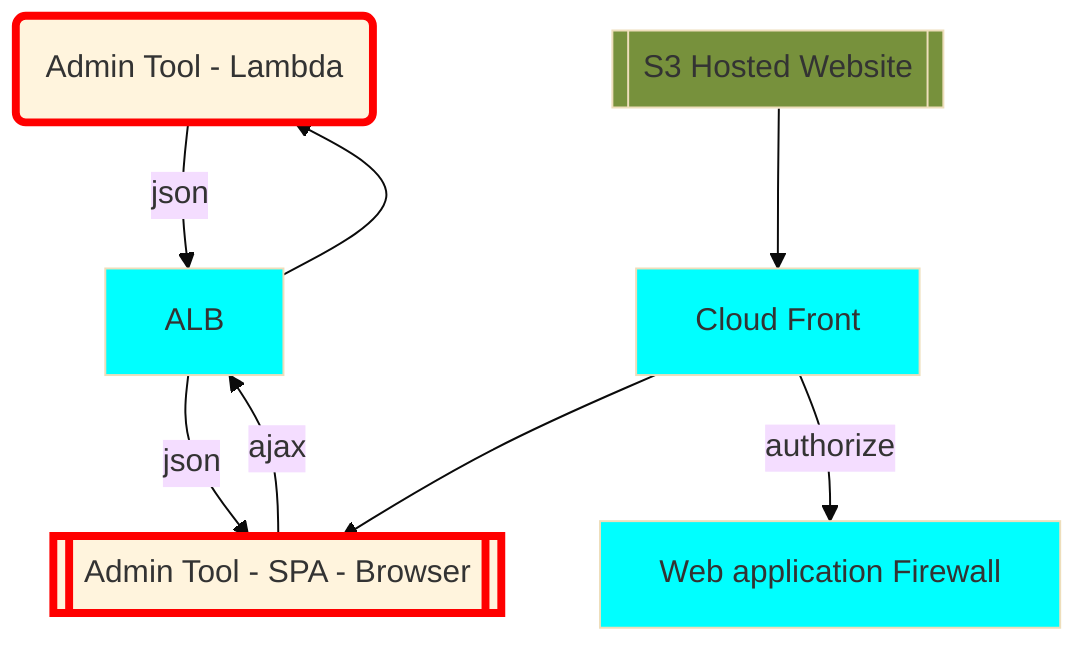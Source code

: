 %%{init: {'theme': 'base'}}%%
graph TD
  ADMIN(Admin Tool - Lambda)
  ADMINWEB[[Admin Tool - SPA - Browser]]
  WAF[Web application Firewall]
  CF[Cloud Front]
  S3WEB[[S3 Hosted Website]]

  ALB --> ADMIN
  ADMIN --> |json| ALB
  ADMINWEB --> |ajax| ALB
  ALB --> |json| ADMINWEB
  CF --> ADMINWEB
  CF --> |authorize| WAF
  S3WEB --> CF

  style ADMIN stroke:red,stroke-width:4px
  style ADMINWEB stroke:red,stroke-width:4px
  style ALB fill:cyan
  style WAF fill:cyan
  style CF fill:cyan
  style S3WEB fill:#77913C